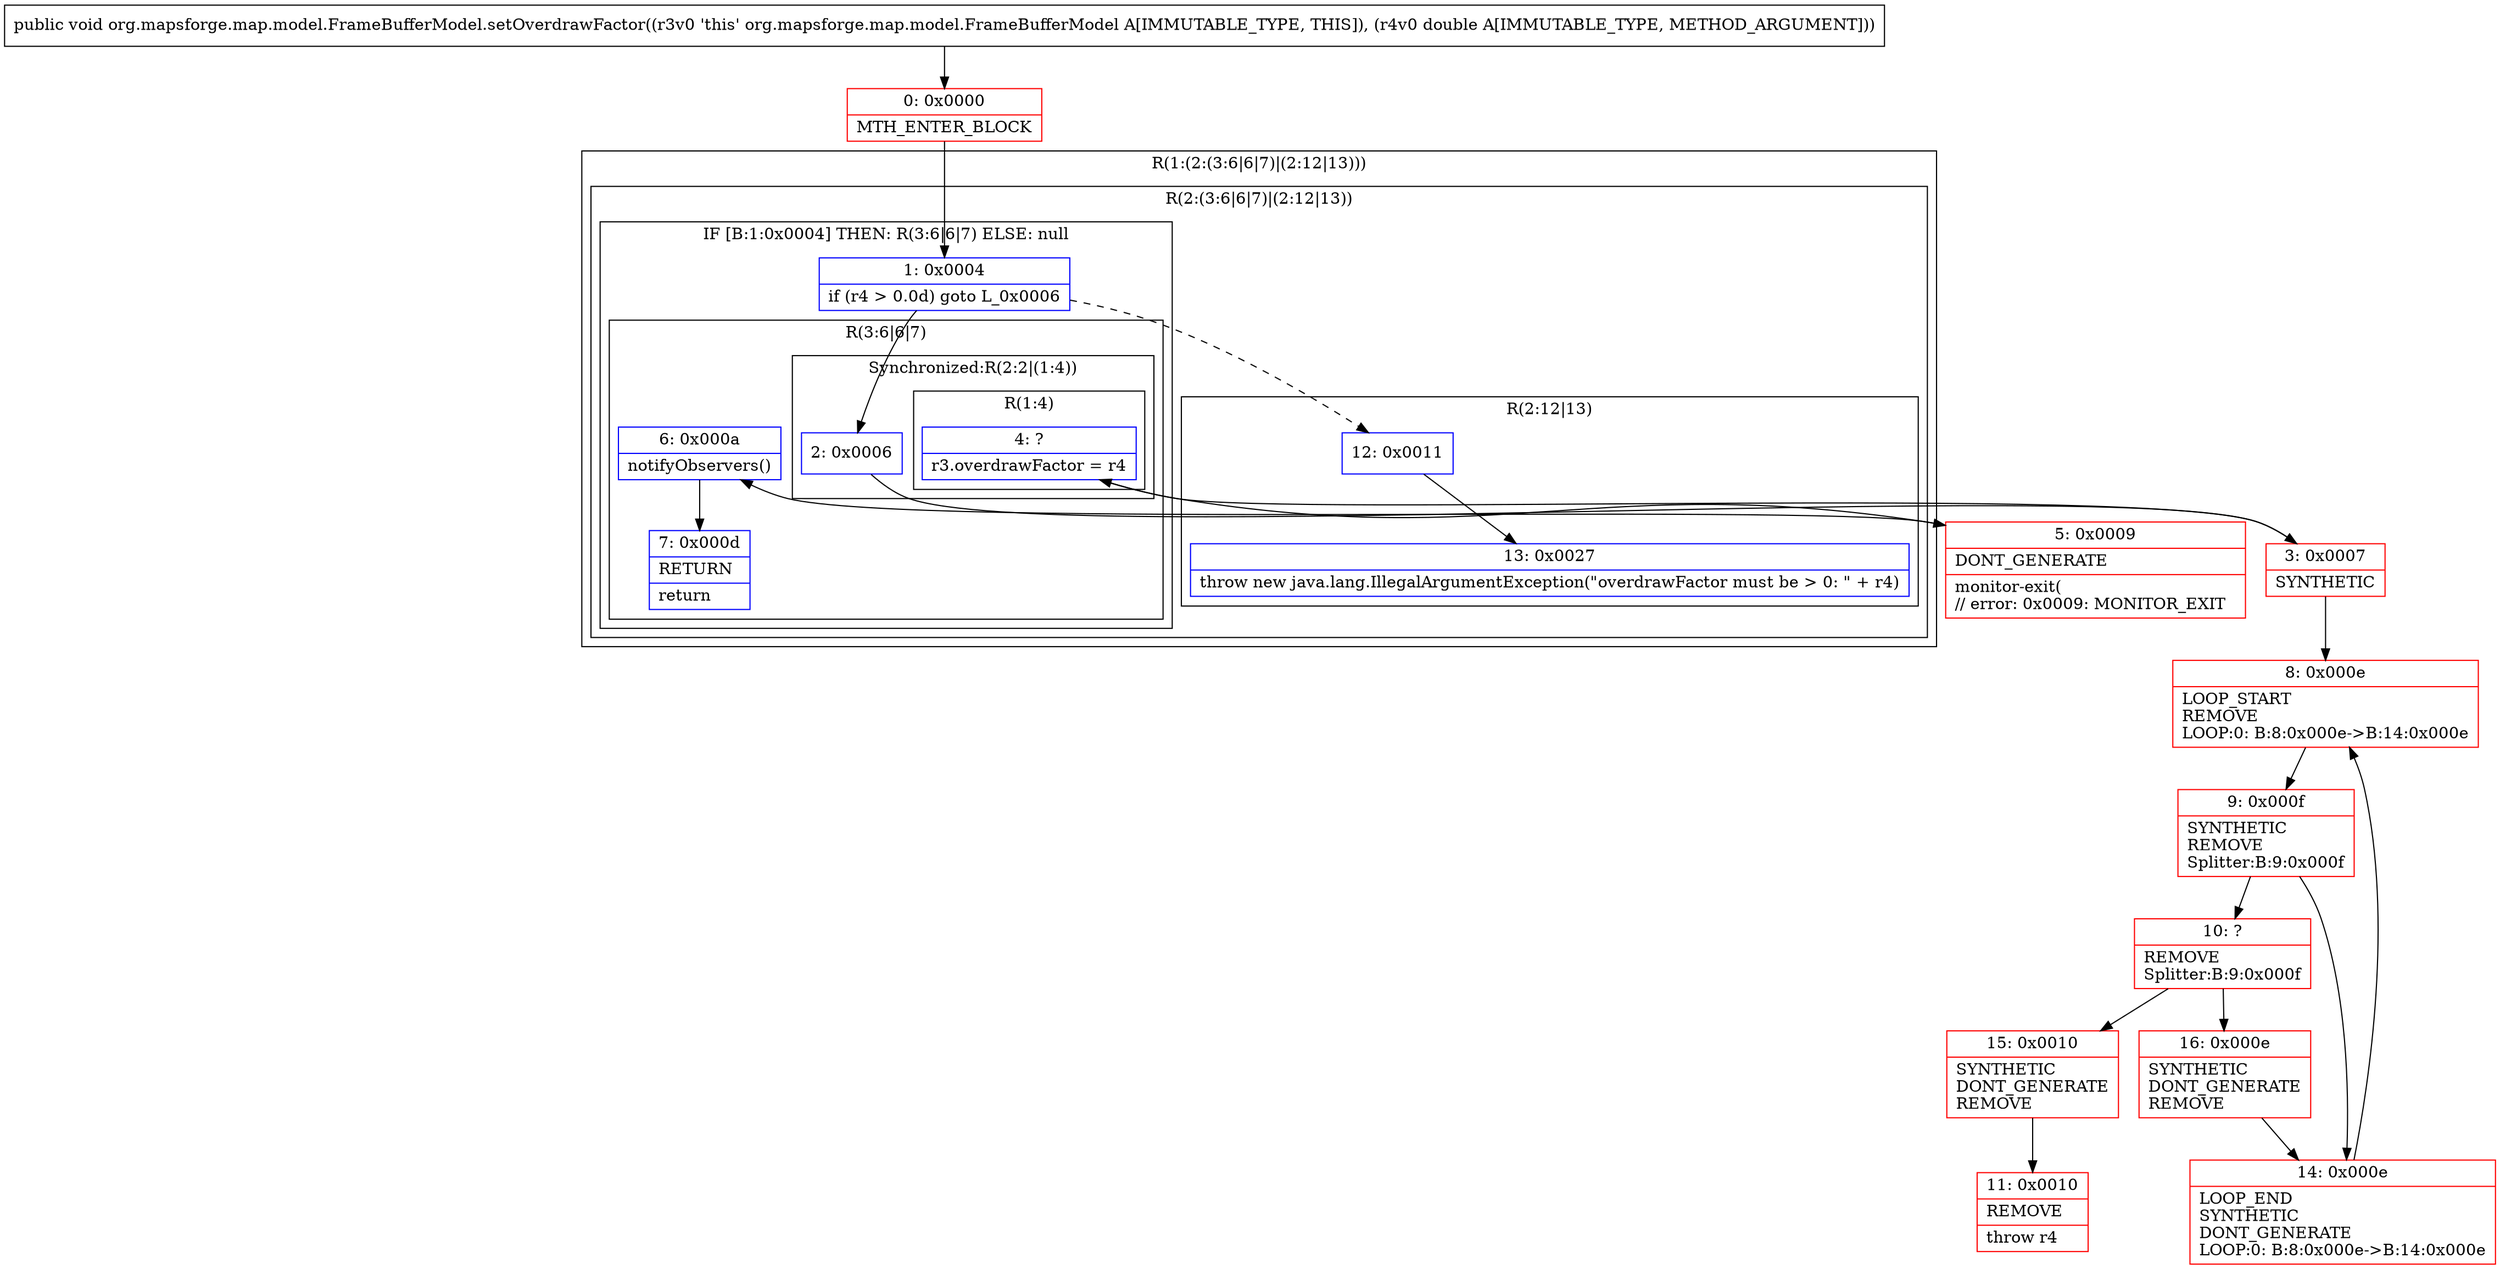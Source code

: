 digraph "CFG fororg.mapsforge.map.model.FrameBufferModel.setOverdrawFactor(D)V" {
subgraph cluster_Region_1197481853 {
label = "R(1:(2:(3:6|6|7)|(2:12|13)))";
node [shape=record,color=blue];
subgraph cluster_Region_1876074060 {
label = "R(2:(3:6|6|7)|(2:12|13))";
node [shape=record,color=blue];
subgraph cluster_IfRegion_679567550 {
label = "IF [B:1:0x0004] THEN: R(3:6|6|7) ELSE: null";
node [shape=record,color=blue];
Node_1 [shape=record,label="{1\:\ 0x0004|if (r4 \> 0.0d) goto L_0x0006\l}"];
subgraph cluster_Region_1831054856 {
label = "R(3:6|6|7)";
node [shape=record,color=blue];
subgraph cluster_SynchronizedRegion_721407782 {
label = "Synchronized:R(2:2|(1:4))";
node [shape=record,color=blue];
Node_2 [shape=record,label="{2\:\ 0x0006}"];
subgraph cluster_Region_1361319115 {
label = "R(1:4)";
node [shape=record,color=blue];
Node_4 [shape=record,label="{4\:\ ?|r3.overdrawFactor = r4\l}"];
}
}
Node_6 [shape=record,label="{6\:\ 0x000a|notifyObservers()\l}"];
Node_7 [shape=record,label="{7\:\ 0x000d|RETURN\l|return\l}"];
}
}
subgraph cluster_Region_1921194689 {
label = "R(2:12|13)";
node [shape=record,color=blue];
Node_12 [shape=record,label="{12\:\ 0x0011}"];
Node_13 [shape=record,label="{13\:\ 0x0027|throw new java.lang.IllegalArgumentException(\"overdrawFactor must be \> 0: \" + r4)\l}"];
}
}
}
Node_0 [shape=record,color=red,label="{0\:\ 0x0000|MTH_ENTER_BLOCK\l}"];
Node_3 [shape=record,color=red,label="{3\:\ 0x0007|SYNTHETIC\l}"];
Node_5 [shape=record,color=red,label="{5\:\ 0x0009|DONT_GENERATE\l|monitor\-exit(\l\/\/ error: 0x0009: MONITOR_EXIT  \l}"];
Node_8 [shape=record,color=red,label="{8\:\ 0x000e|LOOP_START\lREMOVE\lLOOP:0: B:8:0x000e\-\>B:14:0x000e\l}"];
Node_9 [shape=record,color=red,label="{9\:\ 0x000f|SYNTHETIC\lREMOVE\lSplitter:B:9:0x000f\l}"];
Node_10 [shape=record,color=red,label="{10\:\ ?|REMOVE\lSplitter:B:9:0x000f\l}"];
Node_11 [shape=record,color=red,label="{11\:\ 0x0010|REMOVE\l|throw r4\l}"];
Node_14 [shape=record,color=red,label="{14\:\ 0x000e|LOOP_END\lSYNTHETIC\lDONT_GENERATE\lLOOP:0: B:8:0x000e\-\>B:14:0x000e\l}"];
Node_15 [shape=record,color=red,label="{15\:\ 0x0010|SYNTHETIC\lDONT_GENERATE\lREMOVE\l}"];
Node_16 [shape=record,color=red,label="{16\:\ 0x000e|SYNTHETIC\lDONT_GENERATE\lREMOVE\l}"];
MethodNode[shape=record,label="{public void org.mapsforge.map.model.FrameBufferModel.setOverdrawFactor((r3v0 'this' org.mapsforge.map.model.FrameBufferModel A[IMMUTABLE_TYPE, THIS]), (r4v0 double A[IMMUTABLE_TYPE, METHOD_ARGUMENT])) }"];
MethodNode -> Node_0;
Node_1 -> Node_2;
Node_1 -> Node_12[style=dashed];
Node_2 -> Node_3;
Node_4 -> Node_5;
Node_6 -> Node_7;
Node_12 -> Node_13;
Node_0 -> Node_1;
Node_3 -> Node_4;
Node_3 -> Node_8;
Node_5 -> Node_6;
Node_8 -> Node_9;
Node_9 -> Node_10;
Node_9 -> Node_14;
Node_10 -> Node_15;
Node_10 -> Node_16;
Node_14 -> Node_8;
Node_15 -> Node_11;
Node_16 -> Node_14;
}

